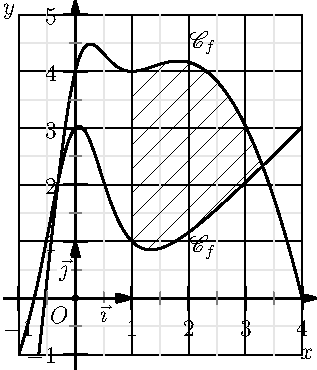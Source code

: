 import graph;
import patterns;
usepackage("mathrsfs");

unitsize(1cm);
real xmin=-1,xmax=4;
real ymin=-1,ymax=5;

// Definition of fonctions f and g :
real f(real x) {return 4x-x^2+4/(x^2+1)^2;}
real g(real x) {return x-1+4/(x^2+1)^2;}

// Trace the curves :
path Cf=graph(f,xmin,xmax,n=400);
path Cg=graph(g,xmin,xmax,n=400);
draw(Cf,linewidth(1bp));
draw(Cg,linewidth(1bp));
xlimits(xmin,xmax,Crop);
ylimits(ymin,ymax,Crop);

// The grid :
xaxis(BottomTop, xmin, xmax, Ticks("%", Step=1, step=0.5, extend=true, ptick=lightgrey));
yaxis(LeftRight, ymin, ymax, Ticks("%", Step=1, step=0.5, extend=true, ptick=lightgrey));
// The axis.
xequals(Label("$y$",align=W),0,ymin=ymin-0.25, ymax=ymax+0.25,
        Ticks(NoZero,pTick=nullpen, ptick=grey),
        p=linewidth(1pt), Arrow(2mm));
yequals(Label("$x$",align=S),0,xmin=xmin-0.25, xmax=xmax+0.25,
        Ticks(NoZero,pTick=nullpen, ptick=grey),
        p=linewidth(1pt), Arrow(2mm));

labelx(Label("$O$",NoFill), 0, SW);
draw(Label("$\vec{\imath}$",align=S,UnFill),
     (0,0)--(1,0),scale(2)*currentpen,Arrow);
draw(Label("$\vec{\jmath}$",align=W,UnFill),
     (0,0)--(0,1),scale(2)*currentpen,Arrow);
dot((0,0));

label("$\mathscr{C}_f$",(2.25,f(2.25)),2N);
label("$\mathscr{C}_f$",(2.25,g(2.25)),2S);

// Les hachures.
path vline=(1,-1)--(1,5);
add("hachure",hatch(3mm));
fill(buildcycle(vline,graph(f,1,4),graph(g,1,4)),pattern("hachure"));